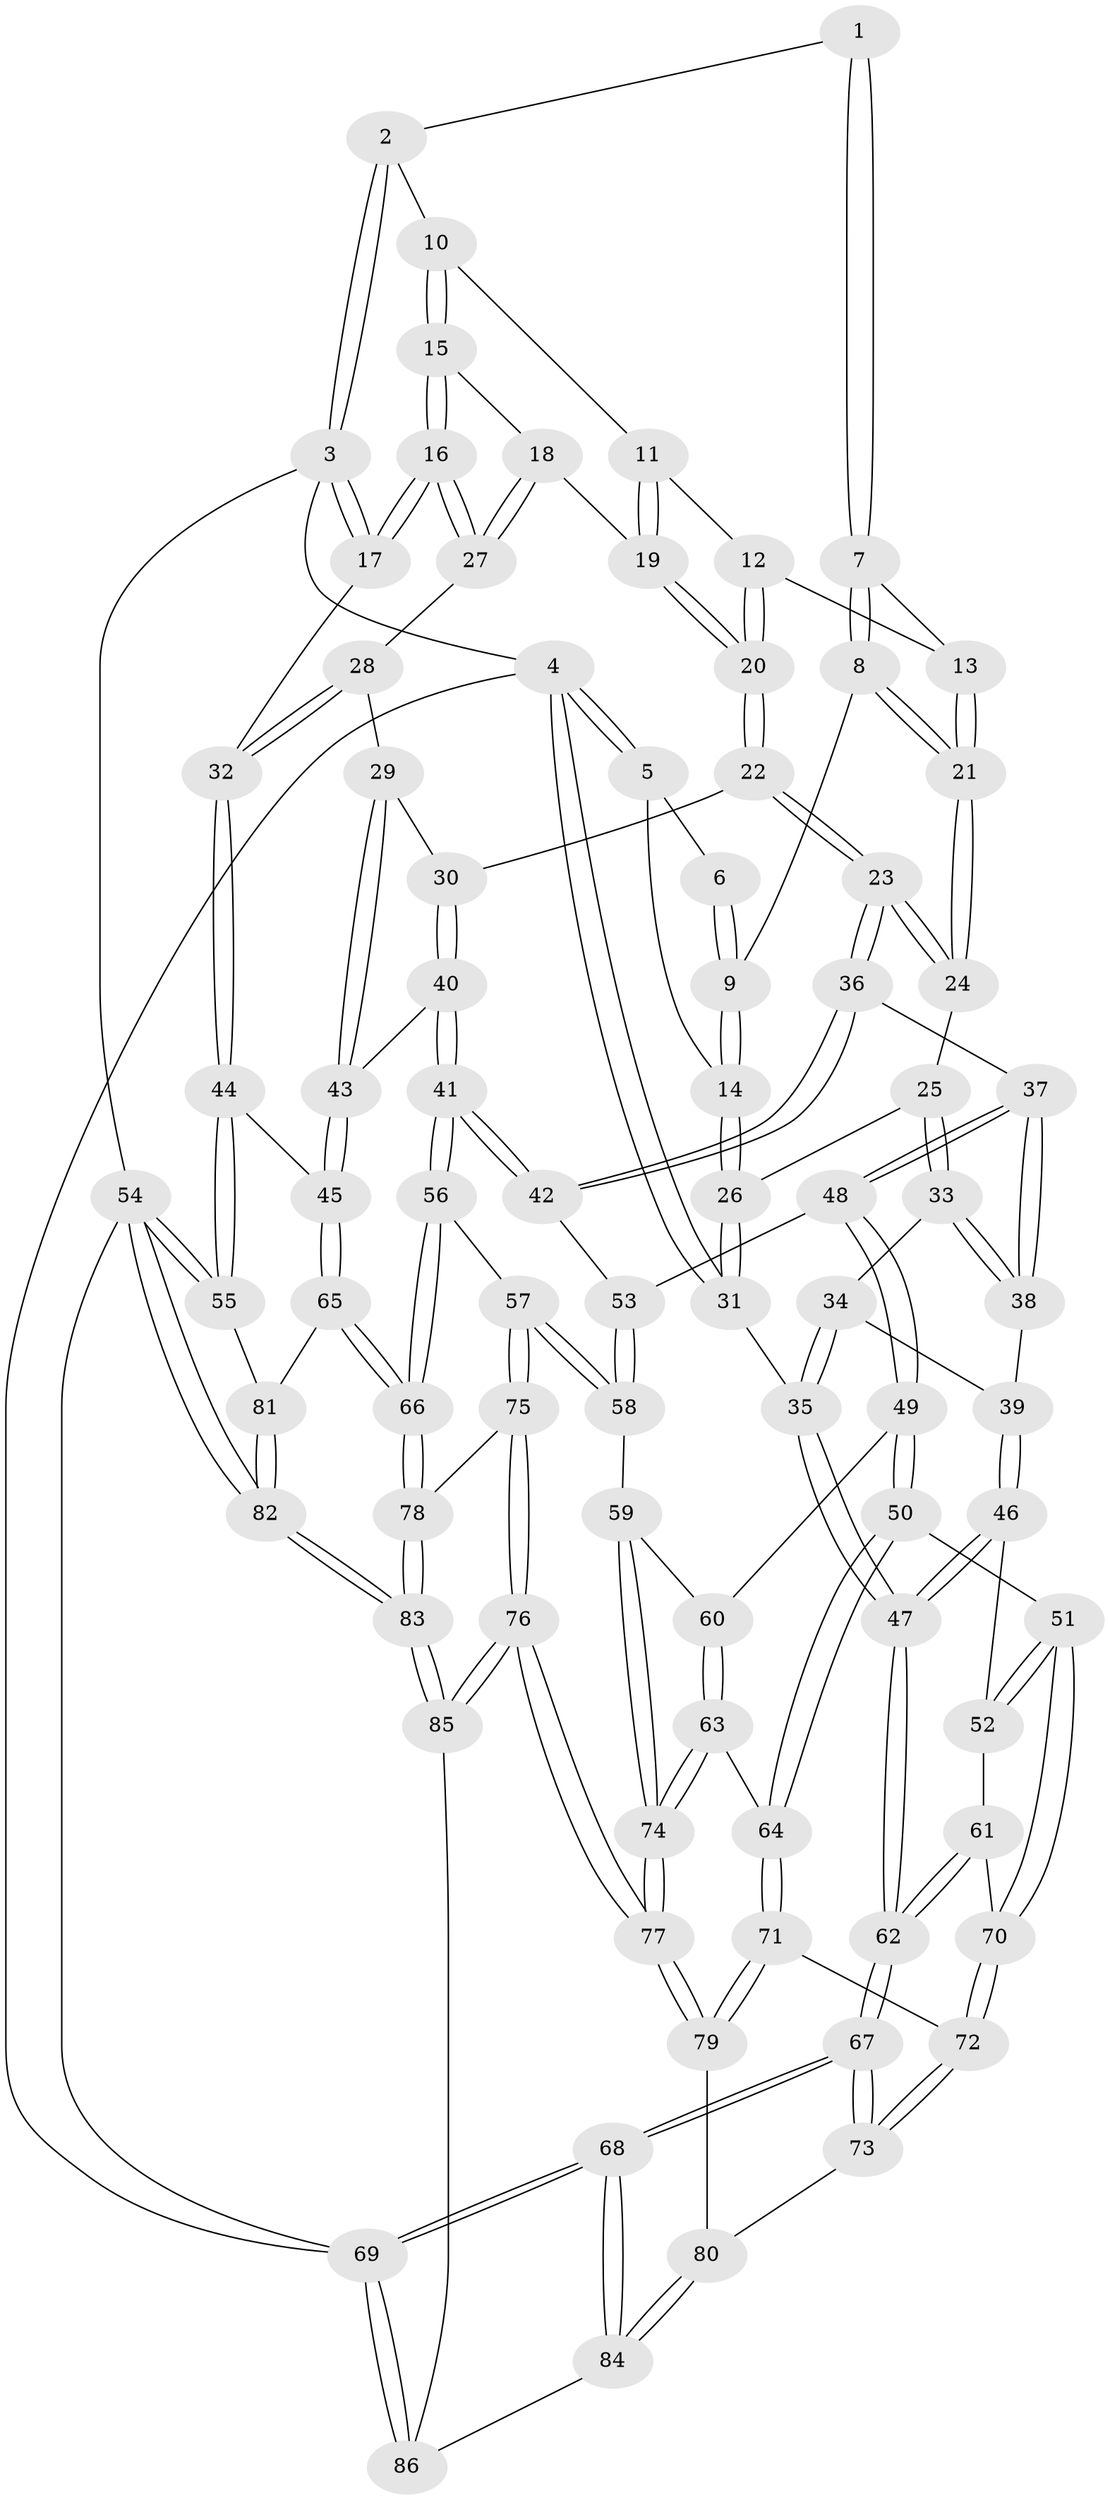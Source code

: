 // Generated by graph-tools (version 1.1) at 2025/51/03/09/25 03:51:00]
// undirected, 86 vertices, 212 edges
graph export_dot {
graph [start="1"]
  node [color=gray90,style=filled];
  1 [pos="+0.3647504885349903+0"];
  2 [pos="+0.6567238973346237+0"];
  3 [pos="+1+0"];
  4 [pos="+0+0"];
  5 [pos="+0+0"];
  6 [pos="+0.09106829074757221+0"];
  7 [pos="+0.3442051706153688+0"];
  8 [pos="+0.1508033479406058+0.1405140307687839"];
  9 [pos="+0.1399364533050138+0.1429512841309036"];
  10 [pos="+0.6664288751320312+0"];
  11 [pos="+0.4433534922902582+0.13000773731413276"];
  12 [pos="+0.41886258245110564+0.13568856347602318"];
  13 [pos="+0.404258428826181+0.13199803606436145"];
  14 [pos="+0.1105388653907387+0.1721900344128526"];
  15 [pos="+0.714456964443832+0.1122326201232561"];
  16 [pos="+1+0"];
  17 [pos="+1+0"];
  18 [pos="+0.7148748899124214+0.1203062646410555"];
  19 [pos="+0.6311837622589096+0.17504508096361837"];
  20 [pos="+0.5304205630830949+0.32327805224352923"];
  21 [pos="+0.34235562487253696+0.2015567537393536"];
  22 [pos="+0.5204732339003099+0.3724161784208817"];
  23 [pos="+0.42106460444605853+0.40700592071030656"];
  24 [pos="+0.3344412904948538+0.31603676680656334"];
  25 [pos="+0.16488987025243323+0.321932905715396"];
  26 [pos="+0.09078151609098278+0.19720455911769624"];
  27 [pos="+0.8183565603460116+0.238273382251742"];
  28 [pos="+0.8213263204610133+0.25655679882350735"];
  29 [pos="+0.7729085940585536+0.40669766291833737"];
  30 [pos="+0.5295029778653862+0.3774393367392137"];
  31 [pos="+0+0.23341394633797238"];
  32 [pos="+1+0.3938532150313057"];
  33 [pos="+0.1574110408166755+0.3570726562351876"];
  34 [pos="+0.1090488998873098+0.4267327212982404"];
  35 [pos="+0+0.4438916974704883"];
  36 [pos="+0.4142850213845558+0.4211500172999092"];
  37 [pos="+0.3546510661186364+0.4975003688621645"];
  38 [pos="+0.27022028041753265+0.4789899018088499"];
  39 [pos="+0.1376724927964477+0.5338826022310581"];
  40 [pos="+0.6181750860600809+0.6152340530228235"];
  41 [pos="+0.6134507357814089+0.6227748707606645"];
  42 [pos="+0.5265379934318198+0.5949026984650125"];
  43 [pos="+0.8078331400899225+0.5033642890630875"];
  44 [pos="+1+0.6315952988547519"];
  45 [pos="+0.9712225941502395+0.618880716315048"];
  46 [pos="+0.1304695810945403+0.5644481291827693"];
  47 [pos="+0+0.46639303352564954"];
  48 [pos="+0.34818947623555374+0.5625311184696612"];
  49 [pos="+0.31915896282350686+0.6145678921146667"];
  50 [pos="+0.2235756014195451+0.6795861088694019"];
  51 [pos="+0.21368593140278702+0.6762846242940675"];
  52 [pos="+0.13883263946902974+0.6064638984834635"];
  53 [pos="+0.4528975067081216+0.612550747780717"];
  54 [pos="+1+1"];
  55 [pos="+1+1"];
  56 [pos="+0.6059926791307859+0.7360004235328603"];
  57 [pos="+0.5650479878306428+0.747206082733819"];
  58 [pos="+0.46918905573770586+0.7447449206981405"];
  59 [pos="+0.45599531210135336+0.7485751588820793"];
  60 [pos="+0.33714149715743186+0.6334867804515955"];
  61 [pos="+0+0.6709033521886192"];
  62 [pos="+0+0.6575223735070299"];
  63 [pos="+0.37460400108472647+0.8093146315491573"];
  64 [pos="+0.2565192983567576+0.7802972431330363"];
  65 [pos="+0.7187470056853278+0.8313285817470702"];
  66 [pos="+0.715322179602462+0.8318253781485343"];
  67 [pos="+0+1"];
  68 [pos="+0+1"];
  69 [pos="+0+1"];
  70 [pos="+0.08671511376732094+0.765732908114782"];
  71 [pos="+0.2348739389889026+0.8250371007533751"];
  72 [pos="+0.07102600129518735+0.8331971013122634"];
  73 [pos="+0.030927732539085283+0.882794814133655"];
  74 [pos="+0.3910991266027514+0.814141540706262"];
  75 [pos="+0.4713710647426208+0.961772243277134"];
  76 [pos="+0.42606055701720197+0.9972799718394136"];
  77 [pos="+0.42196989118108563+0.9853811753076426"];
  78 [pos="+0.6903726550802871+0.8822203229029802"];
  79 [pos="+0.23414398096408903+0.8409344308008606"];
  80 [pos="+0.20145673408238662+0.9415390468787985"];
  81 [pos="+0.7510076779899892+0.8549011306464606"];
  82 [pos="+1+1"];
  83 [pos="+0.6695102971376692+1"];
  84 [pos="+0.2042861317313327+0.9500572128441703"];
  85 [pos="+0.37968724103328616+1"];
  86 [pos="+0.33186300753747755+1"];
  1 -- 2;
  1 -- 7;
  1 -- 7;
  2 -- 3;
  2 -- 3;
  2 -- 10;
  3 -- 4;
  3 -- 17;
  3 -- 17;
  3 -- 54;
  4 -- 5;
  4 -- 5;
  4 -- 31;
  4 -- 31;
  4 -- 69;
  5 -- 6;
  5 -- 14;
  6 -- 9;
  6 -- 9;
  7 -- 8;
  7 -- 8;
  7 -- 13;
  8 -- 9;
  8 -- 21;
  8 -- 21;
  9 -- 14;
  9 -- 14;
  10 -- 11;
  10 -- 15;
  10 -- 15;
  11 -- 12;
  11 -- 19;
  11 -- 19;
  12 -- 13;
  12 -- 20;
  12 -- 20;
  13 -- 21;
  13 -- 21;
  14 -- 26;
  14 -- 26;
  15 -- 16;
  15 -- 16;
  15 -- 18;
  16 -- 17;
  16 -- 17;
  16 -- 27;
  16 -- 27;
  17 -- 32;
  18 -- 19;
  18 -- 27;
  18 -- 27;
  19 -- 20;
  19 -- 20;
  20 -- 22;
  20 -- 22;
  21 -- 24;
  21 -- 24;
  22 -- 23;
  22 -- 23;
  22 -- 30;
  23 -- 24;
  23 -- 24;
  23 -- 36;
  23 -- 36;
  24 -- 25;
  25 -- 26;
  25 -- 33;
  25 -- 33;
  26 -- 31;
  26 -- 31;
  27 -- 28;
  28 -- 29;
  28 -- 32;
  28 -- 32;
  29 -- 30;
  29 -- 43;
  29 -- 43;
  30 -- 40;
  30 -- 40;
  31 -- 35;
  32 -- 44;
  32 -- 44;
  33 -- 34;
  33 -- 38;
  33 -- 38;
  34 -- 35;
  34 -- 35;
  34 -- 39;
  35 -- 47;
  35 -- 47;
  36 -- 37;
  36 -- 42;
  36 -- 42;
  37 -- 38;
  37 -- 38;
  37 -- 48;
  37 -- 48;
  38 -- 39;
  39 -- 46;
  39 -- 46;
  40 -- 41;
  40 -- 41;
  40 -- 43;
  41 -- 42;
  41 -- 42;
  41 -- 56;
  41 -- 56;
  42 -- 53;
  43 -- 45;
  43 -- 45;
  44 -- 45;
  44 -- 55;
  44 -- 55;
  45 -- 65;
  45 -- 65;
  46 -- 47;
  46 -- 47;
  46 -- 52;
  47 -- 62;
  47 -- 62;
  48 -- 49;
  48 -- 49;
  48 -- 53;
  49 -- 50;
  49 -- 50;
  49 -- 60;
  50 -- 51;
  50 -- 64;
  50 -- 64;
  51 -- 52;
  51 -- 52;
  51 -- 70;
  51 -- 70;
  52 -- 61;
  53 -- 58;
  53 -- 58;
  54 -- 55;
  54 -- 55;
  54 -- 82;
  54 -- 82;
  54 -- 69;
  55 -- 81;
  56 -- 57;
  56 -- 66;
  56 -- 66;
  57 -- 58;
  57 -- 58;
  57 -- 75;
  57 -- 75;
  58 -- 59;
  59 -- 60;
  59 -- 74;
  59 -- 74;
  60 -- 63;
  60 -- 63;
  61 -- 62;
  61 -- 62;
  61 -- 70;
  62 -- 67;
  62 -- 67;
  63 -- 64;
  63 -- 74;
  63 -- 74;
  64 -- 71;
  64 -- 71;
  65 -- 66;
  65 -- 66;
  65 -- 81;
  66 -- 78;
  66 -- 78;
  67 -- 68;
  67 -- 68;
  67 -- 73;
  67 -- 73;
  68 -- 69;
  68 -- 69;
  68 -- 84;
  68 -- 84;
  69 -- 86;
  69 -- 86;
  70 -- 72;
  70 -- 72;
  71 -- 72;
  71 -- 79;
  71 -- 79;
  72 -- 73;
  72 -- 73;
  73 -- 80;
  74 -- 77;
  74 -- 77;
  75 -- 76;
  75 -- 76;
  75 -- 78;
  76 -- 77;
  76 -- 77;
  76 -- 85;
  76 -- 85;
  77 -- 79;
  77 -- 79;
  78 -- 83;
  78 -- 83;
  79 -- 80;
  80 -- 84;
  80 -- 84;
  81 -- 82;
  81 -- 82;
  82 -- 83;
  82 -- 83;
  83 -- 85;
  83 -- 85;
  84 -- 86;
  85 -- 86;
}
